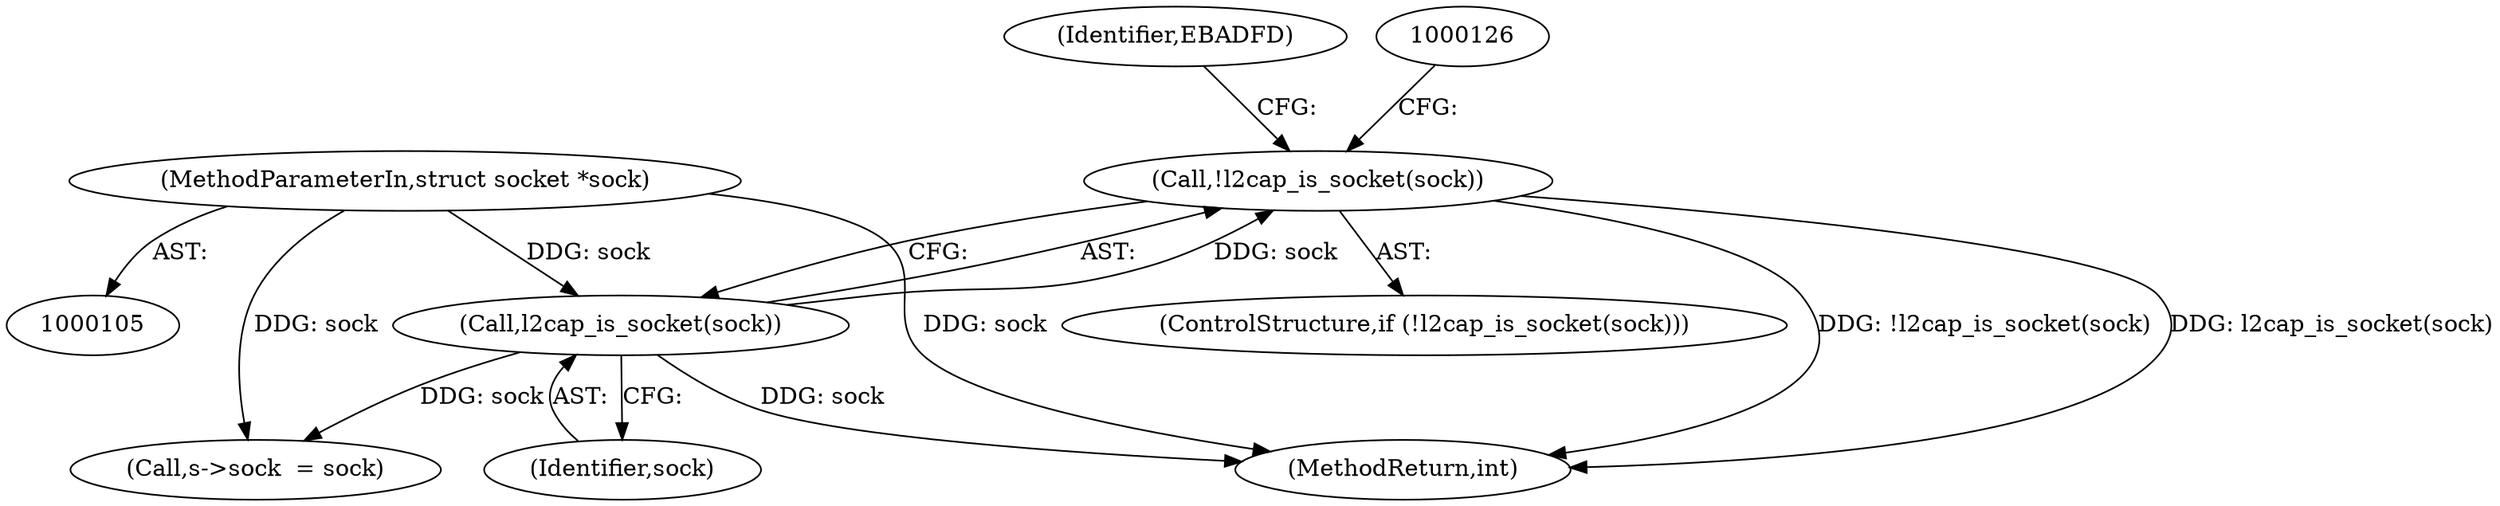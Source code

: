 digraph "0_linux_71bb99a02b32b4cc4265118e85f6035ca72923f0@API" {
"1000118" [label="(Call,!l2cap_is_socket(sock))"];
"1000119" [label="(Call,l2cap_is_socket(sock))"];
"1000107" [label="(MethodParameterIn,struct socket *sock)"];
"1000230" [label="(Call,s->sock  = sock)"];
"1000123" [label="(Identifier,EBADFD)"];
"1000120" [label="(Identifier,sock)"];
"1000117" [label="(ControlStructure,if (!l2cap_is_socket(sock)))"];
"1000107" [label="(MethodParameterIn,struct socket *sock)"];
"1000118" [label="(Call,!l2cap_is_socket(sock))"];
"1000119" [label="(Call,l2cap_is_socket(sock))"];
"1000336" [label="(MethodReturn,int)"];
"1000118" -> "1000117"  [label="AST: "];
"1000118" -> "1000119"  [label="CFG: "];
"1000119" -> "1000118"  [label="AST: "];
"1000123" -> "1000118"  [label="CFG: "];
"1000126" -> "1000118"  [label="CFG: "];
"1000118" -> "1000336"  [label="DDG: !l2cap_is_socket(sock)"];
"1000118" -> "1000336"  [label="DDG: l2cap_is_socket(sock)"];
"1000119" -> "1000118"  [label="DDG: sock"];
"1000119" -> "1000120"  [label="CFG: "];
"1000120" -> "1000119"  [label="AST: "];
"1000119" -> "1000336"  [label="DDG: sock"];
"1000107" -> "1000119"  [label="DDG: sock"];
"1000119" -> "1000230"  [label="DDG: sock"];
"1000107" -> "1000105"  [label="AST: "];
"1000107" -> "1000336"  [label="DDG: sock"];
"1000107" -> "1000230"  [label="DDG: sock"];
}

